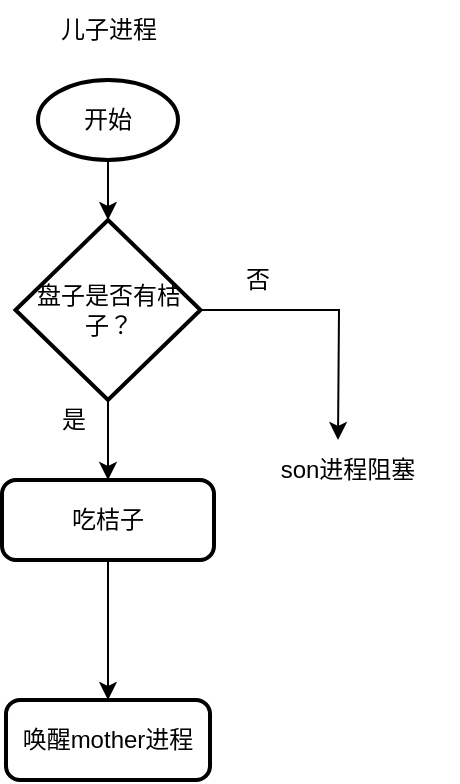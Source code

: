 <mxfile version="14.0.1" type="github">
  <diagram id="AK8F_Xtx8BIeiRaeC9NT" name="第 1 页">
    <mxGraphModel dx="1171" dy="701" grid="1" gridSize="10" guides="1" tooltips="1" connect="1" arrows="1" fold="1" page="1" pageScale="1" pageWidth="827" pageHeight="1169" math="0" shadow="0">
      <root>
        <mxCell id="0" />
        <mxCell id="1" parent="0" />
        <mxCell id="aLnkbQY_syjK02-2m2VQ-1" style="edgeStyle=orthogonalEdgeStyle;rounded=0;orthogonalLoop=1;jettySize=auto;html=1;exitX=0.5;exitY=1;exitDx=0;exitDy=0;exitPerimeter=0;entryX=0.5;entryY=0;entryDx=0;entryDy=0;entryPerimeter=0;" edge="1" parent="1" source="aLnkbQY_syjK02-2m2VQ-2" target="aLnkbQY_syjK02-2m2VQ-6">
          <mxGeometry relative="1" as="geometry" />
        </mxCell>
        <mxCell id="aLnkbQY_syjK02-2m2VQ-2" value="开始" style="strokeWidth=2;html=1;shape=mxgraph.flowchart.start_1;whiteSpace=wrap;" vertex="1" parent="1">
          <mxGeometry x="330" y="60" width="70" height="40" as="geometry" />
        </mxCell>
        <mxCell id="aLnkbQY_syjK02-2m2VQ-3" value="儿子进程" style="text;html=1;strokeColor=none;fillColor=none;align=center;verticalAlign=middle;whiteSpace=wrap;rounded=0;" vertex="1" parent="1">
          <mxGeometry x="322.5" y="20" width="85" height="30" as="geometry" />
        </mxCell>
        <mxCell id="aLnkbQY_syjK02-2m2VQ-4" style="edgeStyle=orthogonalEdgeStyle;rounded=0;orthogonalLoop=1;jettySize=auto;html=1;exitX=1;exitY=0.5;exitDx=0;exitDy=0;exitPerimeter=0;" edge="1" parent="1" source="aLnkbQY_syjK02-2m2VQ-6">
          <mxGeometry relative="1" as="geometry">
            <mxPoint x="480" y="240" as="targetPoint" />
          </mxGeometry>
        </mxCell>
        <mxCell id="aLnkbQY_syjK02-2m2VQ-5" style="edgeStyle=orthogonalEdgeStyle;rounded=0;orthogonalLoop=1;jettySize=auto;html=1;exitX=0.5;exitY=1;exitDx=0;exitDy=0;exitPerimeter=0;entryX=0.5;entryY=0;entryDx=0;entryDy=0;" edge="1" parent="1" source="aLnkbQY_syjK02-2m2VQ-6" target="aLnkbQY_syjK02-2m2VQ-9">
          <mxGeometry relative="1" as="geometry" />
        </mxCell>
        <mxCell id="aLnkbQY_syjK02-2m2VQ-6" value="盘子是否有桔子？" style="strokeWidth=2;html=1;shape=mxgraph.flowchart.decision;whiteSpace=wrap;" vertex="1" parent="1">
          <mxGeometry x="318.75" y="130" width="92.5" height="90" as="geometry" />
        </mxCell>
        <mxCell id="aLnkbQY_syjK02-2m2VQ-7" value="否" style="text;html=1;strokeColor=none;fillColor=none;align=center;verticalAlign=middle;whiteSpace=wrap;rounded=0;" vertex="1" parent="1">
          <mxGeometry x="420" y="150" width="40" height="20" as="geometry" />
        </mxCell>
        <mxCell id="aLnkbQY_syjK02-2m2VQ-8" style="edgeStyle=orthogonalEdgeStyle;rounded=0;orthogonalLoop=1;jettySize=auto;html=1;exitX=0.5;exitY=1;exitDx=0;exitDy=0;entryX=0.5;entryY=0;entryDx=0;entryDy=0;" edge="1" parent="1" source="aLnkbQY_syjK02-2m2VQ-9" target="aLnkbQY_syjK02-2m2VQ-11">
          <mxGeometry relative="1" as="geometry" />
        </mxCell>
        <mxCell id="aLnkbQY_syjK02-2m2VQ-9" value="吃桔子" style="rounded=1;whiteSpace=wrap;html=1;absoluteArcSize=1;arcSize=14;strokeWidth=2;" vertex="1" parent="1">
          <mxGeometry x="312" y="260" width="106" height="40" as="geometry" />
        </mxCell>
        <mxCell id="aLnkbQY_syjK02-2m2VQ-10" value="是&lt;br&gt;" style="text;html=1;strokeColor=none;fillColor=none;align=center;verticalAlign=middle;whiteSpace=wrap;rounded=0;" vertex="1" parent="1">
          <mxGeometry x="327.5" y="220" width="40" height="20" as="geometry" />
        </mxCell>
        <mxCell id="aLnkbQY_syjK02-2m2VQ-11" value="唤醒mother进程" style="rounded=1;whiteSpace=wrap;html=1;absoluteArcSize=1;arcSize=14;strokeWidth=2;" vertex="1" parent="1">
          <mxGeometry x="314" y="370" width="102" height="40" as="geometry" />
        </mxCell>
        <mxCell id="aLnkbQY_syjK02-2m2VQ-12" value="son进程阻塞" style="text;html=1;strokeColor=none;fillColor=none;align=center;verticalAlign=middle;whiteSpace=wrap;rounded=0;" vertex="1" parent="1">
          <mxGeometry x="430" y="240" width="110" height="30" as="geometry" />
        </mxCell>
      </root>
    </mxGraphModel>
  </diagram>
</mxfile>
